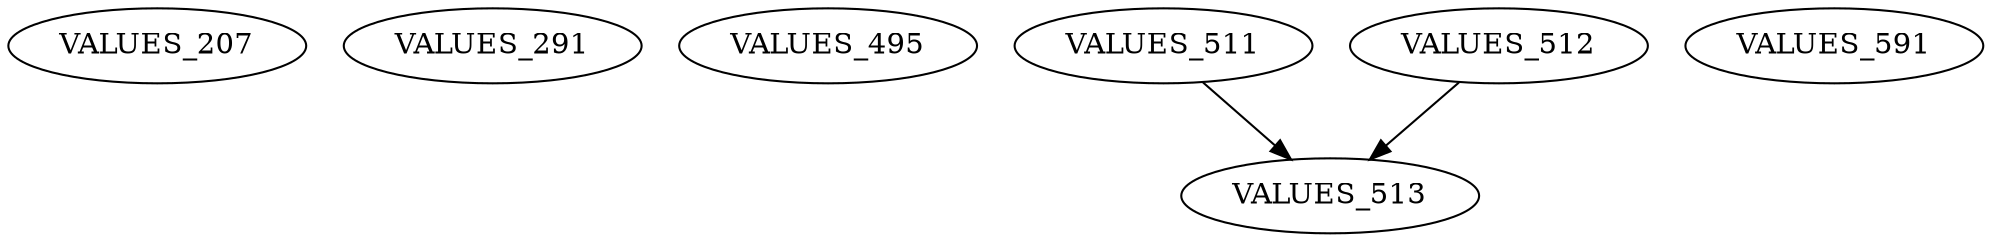 digraph G {
    VALUES_207;
    VALUES_291;
    VALUES_495;
    VALUES_511;
    VALUES_512;
    edge [color=black];
    VALUES_511 -> VALUES_513;
    VALUES_512 -> VALUES_513;
    VALUES_591;
}

